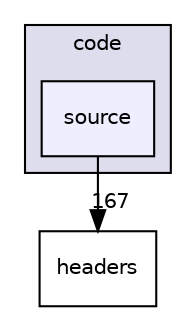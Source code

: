 digraph "D:/GitHub/BarxEngine/BarxEngine/code/source" {
  compound=true
  node [ fontsize="10", fontname="Helvetica"];
  edge [ labelfontsize="10", labelfontname="Helvetica"];
  subgraph clusterdir_1f2abc3357d69311c0f351712db0783f {
    graph [ bgcolor="#ddddee", pencolor="black", label="code" fontname="Helvetica", fontsize="10", URL="dir_1f2abc3357d69311c0f351712db0783f.html"]
  dir_03404fd5f1d81e899481be27fe45c604 [shape=box, label="source", style="filled", fillcolor="#eeeeff", pencolor="black", URL="dir_03404fd5f1d81e899481be27fe45c604.html"];
  }
  dir_c9d9733a179749eeb3991afa23837b78 [shape=box label="headers" URL="dir_c9d9733a179749eeb3991afa23837b78.html"];
  dir_03404fd5f1d81e899481be27fe45c604->dir_c9d9733a179749eeb3991afa23837b78 [headlabel="167", labeldistance=1.5 headhref="dir_000006_000005.html"];
}
